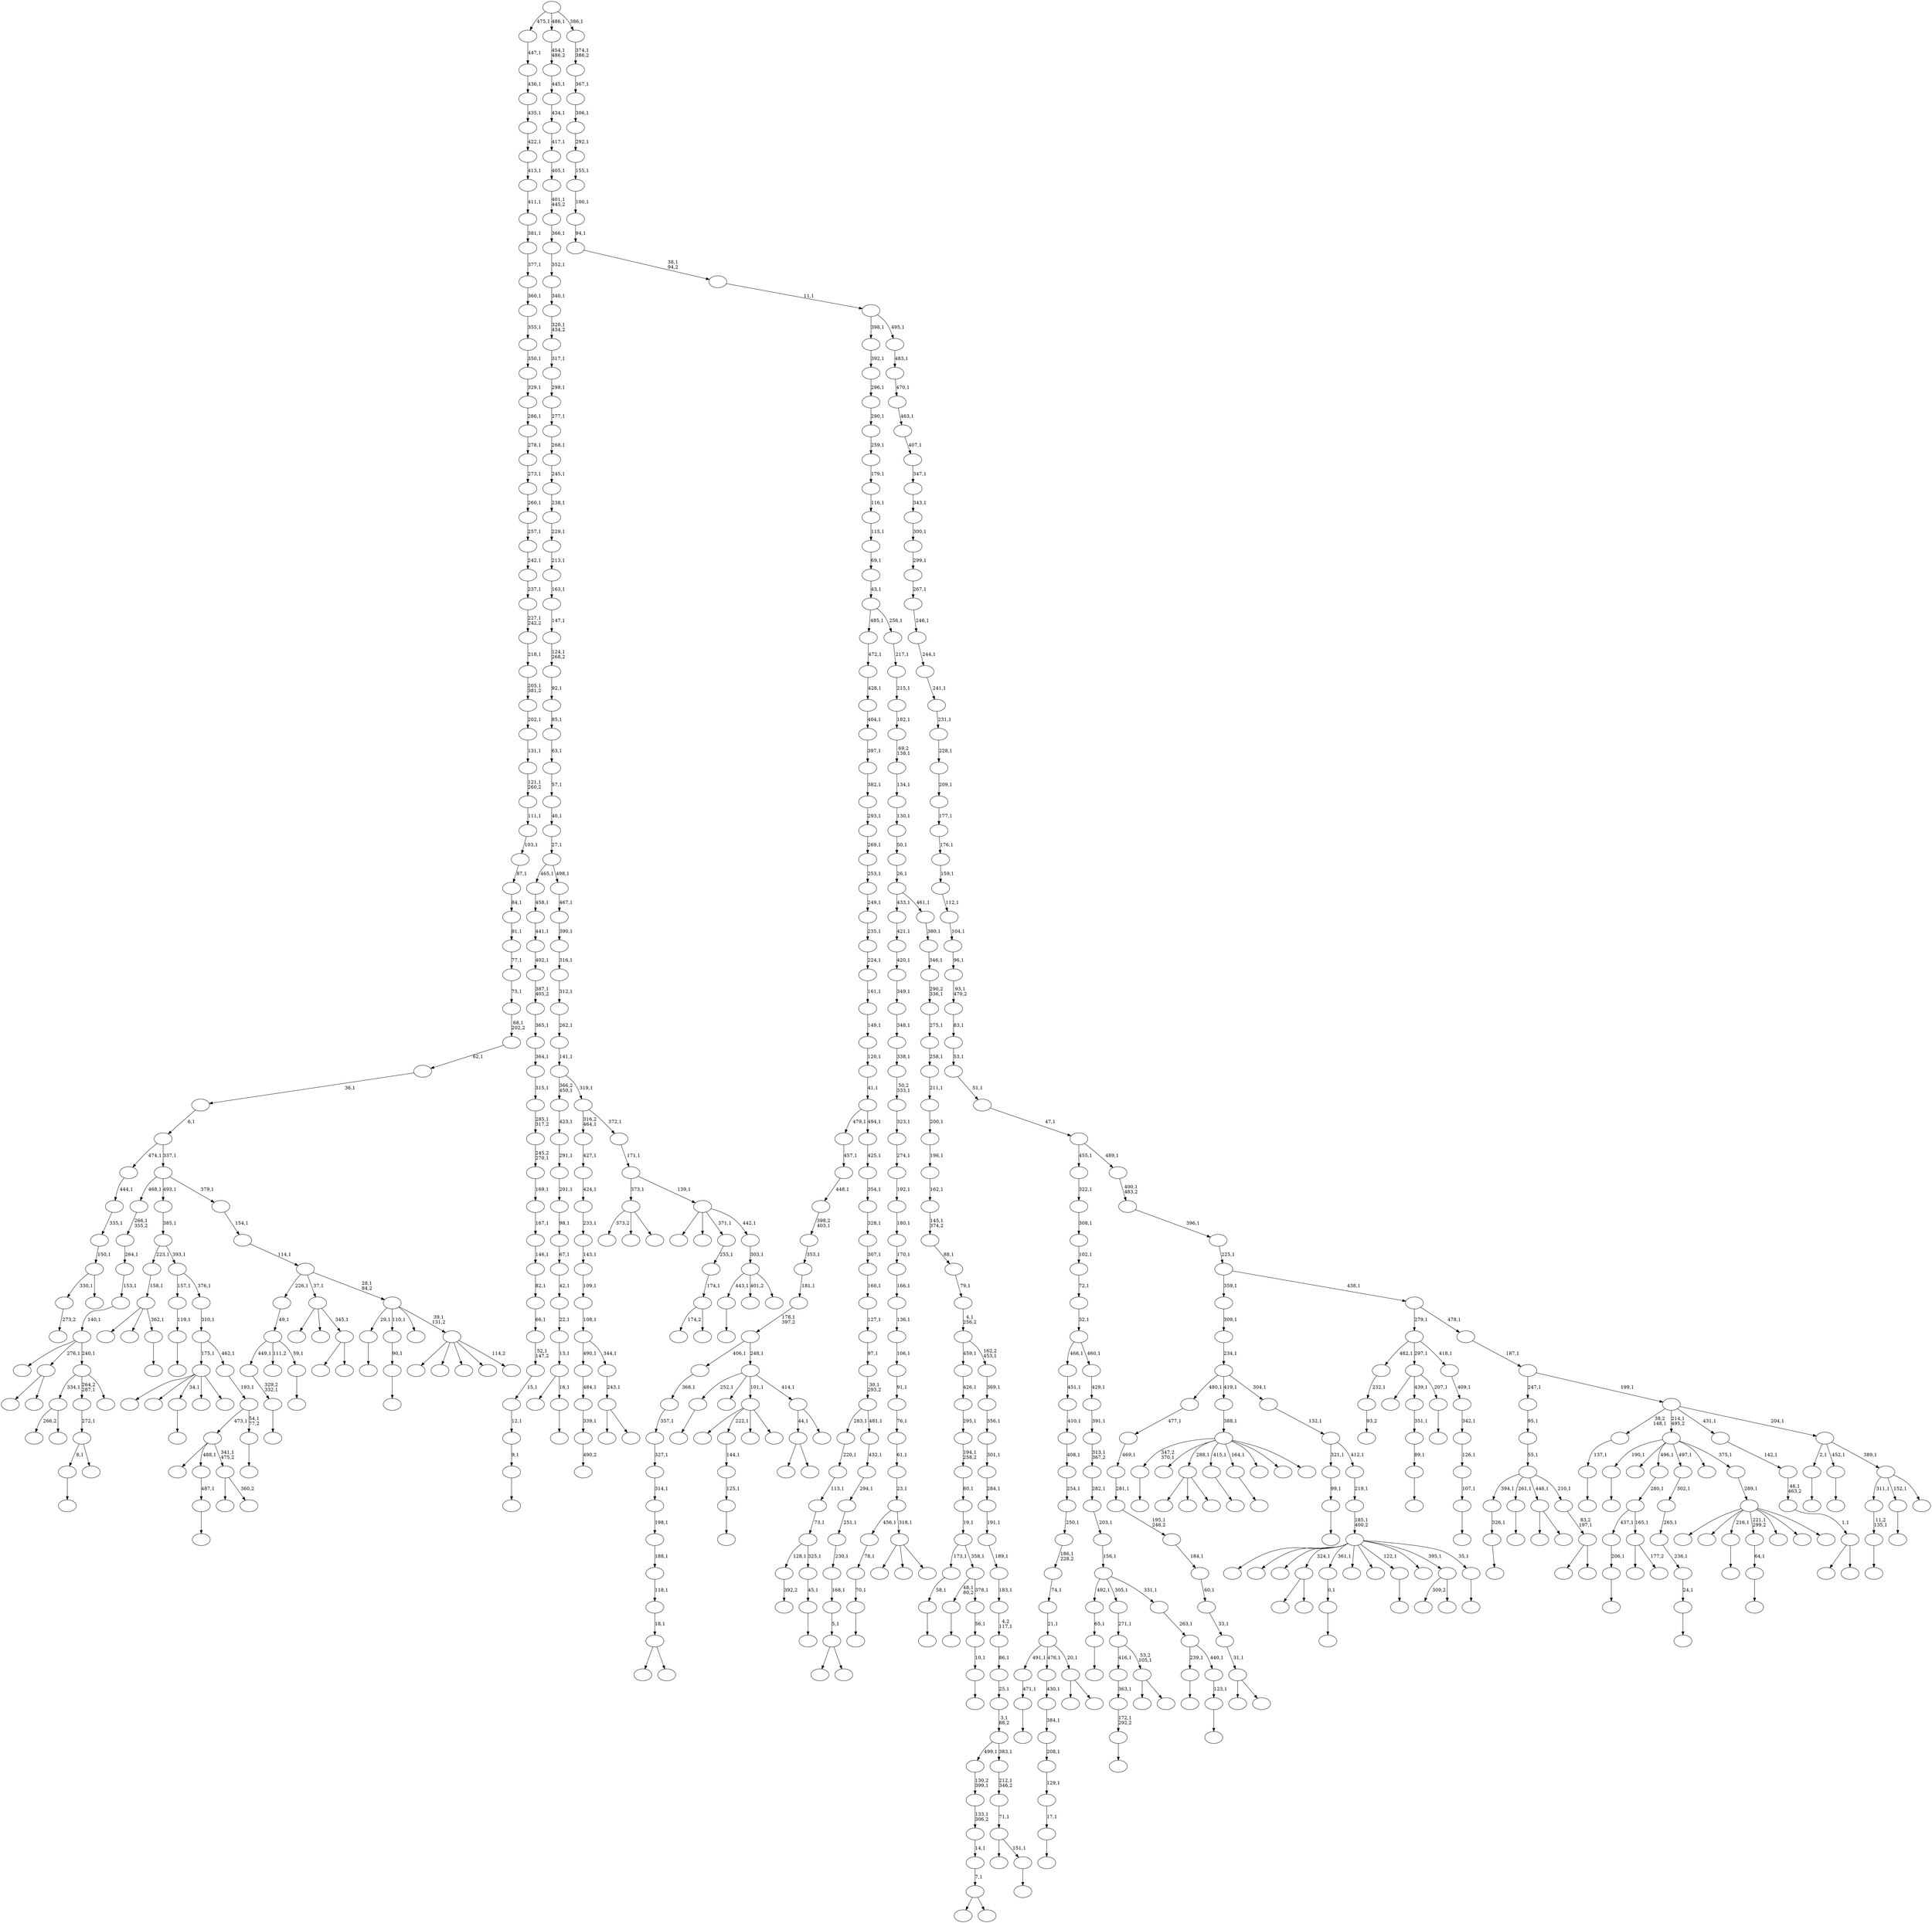 digraph T {
	650 [label=""]
	649 [label=""]
	648 [label=""]
	647 [label=""]
	646 [label=""]
	645 [label=""]
	644 [label=""]
	643 [label=""]
	642 [label=""]
	641 [label=""]
	640 [label=""]
	639 [label=""]
	638 [label=""]
	637 [label=""]
	636 [label=""]
	635 [label=""]
	634 [label=""]
	633 [label=""]
	632 [label=""]
	631 [label=""]
	630 [label=""]
	629 [label=""]
	628 [label=""]
	627 [label=""]
	626 [label=""]
	625 [label=""]
	624 [label=""]
	623 [label=""]
	622 [label=""]
	621 [label=""]
	620 [label=""]
	619 [label=""]
	618 [label=""]
	617 [label=""]
	616 [label=""]
	615 [label=""]
	614 [label=""]
	613 [label=""]
	612 [label=""]
	611 [label=""]
	610 [label=""]
	609 [label=""]
	608 [label=""]
	607 [label=""]
	606 [label=""]
	605 [label=""]
	604 [label=""]
	603 [label=""]
	602 [label=""]
	601 [label=""]
	600 [label=""]
	599 [label=""]
	598 [label=""]
	597 [label=""]
	596 [label=""]
	595 [label=""]
	594 [label=""]
	593 [label=""]
	592 [label=""]
	591 [label=""]
	590 [label=""]
	589 [label=""]
	588 [label=""]
	587 [label=""]
	586 [label=""]
	585 [label=""]
	584 [label=""]
	583 [label=""]
	582 [label=""]
	581 [label=""]
	580 [label=""]
	579 [label=""]
	578 [label=""]
	577 [label=""]
	576 [label=""]
	575 [label=""]
	574 [label=""]
	573 [label=""]
	572 [label=""]
	571 [label=""]
	570 [label=""]
	569 [label=""]
	568 [label=""]
	567 [label=""]
	566 [label=""]
	565 [label=""]
	564 [label=""]
	563 [label=""]
	562 [label=""]
	561 [label=""]
	560 [label=""]
	559 [label=""]
	558 [label=""]
	557 [label=""]
	556 [label=""]
	555 [label=""]
	554 [label=""]
	553 [label=""]
	552 [label=""]
	551 [label=""]
	550 [label=""]
	549 [label=""]
	548 [label=""]
	547 [label=""]
	546 [label=""]
	545 [label=""]
	544 [label=""]
	543 [label=""]
	542 [label=""]
	541 [label=""]
	540 [label=""]
	539 [label=""]
	538 [label=""]
	537 [label=""]
	536 [label=""]
	535 [label=""]
	534 [label=""]
	533 [label=""]
	532 [label=""]
	531 [label=""]
	530 [label=""]
	529 [label=""]
	528 [label=""]
	527 [label=""]
	526 [label=""]
	525 [label=""]
	524 [label=""]
	523 [label=""]
	522 [label=""]
	521 [label=""]
	520 [label=""]
	519 [label=""]
	518 [label=""]
	517 [label=""]
	516 [label=""]
	515 [label=""]
	514 [label=""]
	513 [label=""]
	512 [label=""]
	511 [label=""]
	510 [label=""]
	509 [label=""]
	508 [label=""]
	507 [label=""]
	506 [label=""]
	505 [label=""]
	504 [label=""]
	503 [label=""]
	502 [label=""]
	501 [label=""]
	500 [label=""]
	499 [label=""]
	498 [label=""]
	497 [label=""]
	496 [label=""]
	495 [label=""]
	494 [label=""]
	493 [label=""]
	492 [label=""]
	491 [label=""]
	490 [label=""]
	489 [label=""]
	488 [label=""]
	487 [label=""]
	486 [label=""]
	485 [label=""]
	484 [label=""]
	483 [label=""]
	482 [label=""]
	481 [label=""]
	480 [label=""]
	479 [label=""]
	478 [label=""]
	477 [label=""]
	476 [label=""]
	475 [label=""]
	474 [label=""]
	473 [label=""]
	472 [label=""]
	471 [label=""]
	470 [label=""]
	469 [label=""]
	468 [label=""]
	467 [label=""]
	466 [label=""]
	465 [label=""]
	464 [label=""]
	463 [label=""]
	462 [label=""]
	461 [label=""]
	460 [label=""]
	459 [label=""]
	458 [label=""]
	457 [label=""]
	456 [label=""]
	455 [label=""]
	454 [label=""]
	453 [label=""]
	452 [label=""]
	451 [label=""]
	450 [label=""]
	449 [label=""]
	448 [label=""]
	447 [label=""]
	446 [label=""]
	445 [label=""]
	444 [label=""]
	443 [label=""]
	442 [label=""]
	441 [label=""]
	440 [label=""]
	439 [label=""]
	438 [label=""]
	437 [label=""]
	436 [label=""]
	435 [label=""]
	434 [label=""]
	433 [label=""]
	432 [label=""]
	431 [label=""]
	430 [label=""]
	429 [label=""]
	428 [label=""]
	427 [label=""]
	426 [label=""]
	425 [label=""]
	424 [label=""]
	423 [label=""]
	422 [label=""]
	421 [label=""]
	420 [label=""]
	419 [label=""]
	418 [label=""]
	417 [label=""]
	416 [label=""]
	415 [label=""]
	414 [label=""]
	413 [label=""]
	412 [label=""]
	411 [label=""]
	410 [label=""]
	409 [label=""]
	408 [label=""]
	407 [label=""]
	406 [label=""]
	405 [label=""]
	404 [label=""]
	403 [label=""]
	402 [label=""]
	401 [label=""]
	400 [label=""]
	399 [label=""]
	398 [label=""]
	397 [label=""]
	396 [label=""]
	395 [label=""]
	394 [label=""]
	393 [label=""]
	392 [label=""]
	391 [label=""]
	390 [label=""]
	389 [label=""]
	388 [label=""]
	387 [label=""]
	386 [label=""]
	385 [label=""]
	384 [label=""]
	383 [label=""]
	382 [label=""]
	381 [label=""]
	380 [label=""]
	379 [label=""]
	378 [label=""]
	377 [label=""]
	376 [label=""]
	375 [label=""]
	374 [label=""]
	373 [label=""]
	372 [label=""]
	371 [label=""]
	370 [label=""]
	369 [label=""]
	368 [label=""]
	367 [label=""]
	366 [label=""]
	365 [label=""]
	364 [label=""]
	363 [label=""]
	362 [label=""]
	361 [label=""]
	360 [label=""]
	359 [label=""]
	358 [label=""]
	357 [label=""]
	356 [label=""]
	355 [label=""]
	354 [label=""]
	353 [label=""]
	352 [label=""]
	351 [label=""]
	350 [label=""]
	349 [label=""]
	348 [label=""]
	347 [label=""]
	346 [label=""]
	345 [label=""]
	344 [label=""]
	343 [label=""]
	342 [label=""]
	341 [label=""]
	340 [label=""]
	339 [label=""]
	338 [label=""]
	337 [label=""]
	336 [label=""]
	335 [label=""]
	334 [label=""]
	333 [label=""]
	332 [label=""]
	331 [label=""]
	330 [label=""]
	329 [label=""]
	328 [label=""]
	327 [label=""]
	326 [label=""]
	325 [label=""]
	324 [label=""]
	323 [label=""]
	322 [label=""]
	321 [label=""]
	320 [label=""]
	319 [label=""]
	318 [label=""]
	317 [label=""]
	316 [label=""]
	315 [label=""]
	314 [label=""]
	313 [label=""]
	312 [label=""]
	311 [label=""]
	310 [label=""]
	309 [label=""]
	308 [label=""]
	307 [label=""]
	306 [label=""]
	305 [label=""]
	304 [label=""]
	303 [label=""]
	302 [label=""]
	301 [label=""]
	300 [label=""]
	299 [label=""]
	298 [label=""]
	297 [label=""]
	296 [label=""]
	295 [label=""]
	294 [label=""]
	293 [label=""]
	292 [label=""]
	291 [label=""]
	290 [label=""]
	289 [label=""]
	288 [label=""]
	287 [label=""]
	286 [label=""]
	285 [label=""]
	284 [label=""]
	283 [label=""]
	282 [label=""]
	281 [label=""]
	280 [label=""]
	279 [label=""]
	278 [label=""]
	277 [label=""]
	276 [label=""]
	275 [label=""]
	274 [label=""]
	273 [label=""]
	272 [label=""]
	271 [label=""]
	270 [label=""]
	269 [label=""]
	268 [label=""]
	267 [label=""]
	266 [label=""]
	265 [label=""]
	264 [label=""]
	263 [label=""]
	262 [label=""]
	261 [label=""]
	260 [label=""]
	259 [label=""]
	258 [label=""]
	257 [label=""]
	256 [label=""]
	255 [label=""]
	254 [label=""]
	253 [label=""]
	252 [label=""]
	251 [label=""]
	250 [label=""]
	249 [label=""]
	248 [label=""]
	247 [label=""]
	246 [label=""]
	245 [label=""]
	244 [label=""]
	243 [label=""]
	242 [label=""]
	241 [label=""]
	240 [label=""]
	239 [label=""]
	238 [label=""]
	237 [label=""]
	236 [label=""]
	235 [label=""]
	234 [label=""]
	233 [label=""]
	232 [label=""]
	231 [label=""]
	230 [label=""]
	229 [label=""]
	228 [label=""]
	227 [label=""]
	226 [label=""]
	225 [label=""]
	224 [label=""]
	223 [label=""]
	222 [label=""]
	221 [label=""]
	220 [label=""]
	219 [label=""]
	218 [label=""]
	217 [label=""]
	216 [label=""]
	215 [label=""]
	214 [label=""]
	213 [label=""]
	212 [label=""]
	211 [label=""]
	210 [label=""]
	209 [label=""]
	208 [label=""]
	207 [label=""]
	206 [label=""]
	205 [label=""]
	204 [label=""]
	203 [label=""]
	202 [label=""]
	201 [label=""]
	200 [label=""]
	199 [label=""]
	198 [label=""]
	197 [label=""]
	196 [label=""]
	195 [label=""]
	194 [label=""]
	193 [label=""]
	192 [label=""]
	191 [label=""]
	190 [label=""]
	189 [label=""]
	188 [label=""]
	187 [label=""]
	186 [label=""]
	185 [label=""]
	184 [label=""]
	183 [label=""]
	182 [label=""]
	181 [label=""]
	180 [label=""]
	179 [label=""]
	178 [label=""]
	177 [label=""]
	176 [label=""]
	175 [label=""]
	174 [label=""]
	173 [label=""]
	172 [label=""]
	171 [label=""]
	170 [label=""]
	169 [label=""]
	168 [label=""]
	167 [label=""]
	166 [label=""]
	165 [label=""]
	164 [label=""]
	163 [label=""]
	162 [label=""]
	161 [label=""]
	160 [label=""]
	159 [label=""]
	158 [label=""]
	157 [label=""]
	156 [label=""]
	155 [label=""]
	154 [label=""]
	153 [label=""]
	152 [label=""]
	151 [label=""]
	150 [label=""]
	149 [label=""]
	148 [label=""]
	147 [label=""]
	146 [label=""]
	145 [label=""]
	144 [label=""]
	143 [label=""]
	142 [label=""]
	141 [label=""]
	140 [label=""]
	139 [label=""]
	138 [label=""]
	137 [label=""]
	136 [label=""]
	135 [label=""]
	134 [label=""]
	133 [label=""]
	132 [label=""]
	131 [label=""]
	130 [label=""]
	129 [label=""]
	128 [label=""]
	127 [label=""]
	126 [label=""]
	125 [label=""]
	124 [label=""]
	123 [label=""]
	122 [label=""]
	121 [label=""]
	120 [label=""]
	119 [label=""]
	118 [label=""]
	117 [label=""]
	116 [label=""]
	115 [label=""]
	114 [label=""]
	113 [label=""]
	112 [label=""]
	111 [label=""]
	110 [label=""]
	109 [label=""]
	108 [label=""]
	107 [label=""]
	106 [label=""]
	105 [label=""]
	104 [label=""]
	103 [label=""]
	102 [label=""]
	101 [label=""]
	100 [label=""]
	99 [label=""]
	98 [label=""]
	97 [label=""]
	96 [label=""]
	95 [label=""]
	94 [label=""]
	93 [label=""]
	92 [label=""]
	91 [label=""]
	90 [label=""]
	89 [label=""]
	88 [label=""]
	87 [label=""]
	86 [label=""]
	85 [label=""]
	84 [label=""]
	83 [label=""]
	82 [label=""]
	81 [label=""]
	80 [label=""]
	79 [label=""]
	78 [label=""]
	77 [label=""]
	76 [label=""]
	75 [label=""]
	74 [label=""]
	73 [label=""]
	72 [label=""]
	71 [label=""]
	70 [label=""]
	69 [label=""]
	68 [label=""]
	67 [label=""]
	66 [label=""]
	65 [label=""]
	64 [label=""]
	63 [label=""]
	62 [label=""]
	61 [label=""]
	60 [label=""]
	59 [label=""]
	58 [label=""]
	57 [label=""]
	56 [label=""]
	55 [label=""]
	54 [label=""]
	53 [label=""]
	52 [label=""]
	51 [label=""]
	50 [label=""]
	49 [label=""]
	48 [label=""]
	47 [label=""]
	46 [label=""]
	45 [label=""]
	44 [label=""]
	43 [label=""]
	42 [label=""]
	41 [label=""]
	40 [label=""]
	39 [label=""]
	38 [label=""]
	37 [label=""]
	36 [label=""]
	35 [label=""]
	34 [label=""]
	33 [label=""]
	32 [label=""]
	31 [label=""]
	30 [label=""]
	29 [label=""]
	28 [label=""]
	27 [label=""]
	26 [label=""]
	25 [label=""]
	24 [label=""]
	23 [label=""]
	22 [label=""]
	21 [label=""]
	20 [label=""]
	19 [label=""]
	18 [label=""]
	17 [label=""]
	16 [label=""]
	15 [label=""]
	14 [label=""]
	13 [label=""]
	12 [label=""]
	11 [label=""]
	10 [label=""]
	9 [label=""]
	8 [label=""]
	7 [label=""]
	6 [label=""]
	5 [label=""]
	4 [label=""]
	3 [label=""]
	2 [label=""]
	1 [label=""]
	0 [label=""]
	649 -> 650 [label=""]
	643 -> 644 [label=""]
	640 -> 641 [label=""]
	639 -> 640 [label="11,2\n135,1"]
	632 -> 633 [label=""]
	630 -> 636 [label="266,2"]
	630 -> 631 [label=""]
	628 -> 629 [label=""]
	627 -> 628 [label="99,1"]
	625 -> 626 [label=""]
	624 -> 625 [label="125,1"]
	623 -> 624 [label="144,1"]
	617 -> 618 [label=""]
	615 -> 616 [label=""]
	613 -> 614 [label=""]
	611 -> 612 [label=""]
	610 -> 611 [label="64,1"]
	605 -> 606 [label=""]
	601 -> 602 [label=""]
	596 -> 597 [label=""]
	595 -> 596 [label="172,1\n292,2"]
	594 -> 595 [label="363,1"]
	591 -> 592 [label=""]
	590 -> 591 [label="326,1"]
	588 -> 589 [label=""]
	587 -> 588 [label="58,1"]
	584 -> 585 [label=""]
	583 -> 584 [label="70,1"]
	582 -> 583 [label="78,1"]
	580 -> 581 [label=""]
	579 -> 580 [label="137,1"]
	576 -> 637 [label=""]
	576 -> 577 [label=""]
	574 -> 575 [label=""]
	573 -> 574 [label="65,1"]
	571 -> 572 [label=""]
	570 -> 571 [label="0,1"]
	564 -> 565 [label="392,2"]
	561 -> 562 [label=""]
	560 -> 561 [label="471,1"]
	556 -> 557 [label=""]
	551 -> 646 [label=""]
	551 -> 552 [label=""]
	549 -> 550 [label=""]
	548 -> 549 [label="119,1"]
	545 -> 546 [label=""]
	544 -> 545 [label="45,1"]
	543 -> 564 [label="128,1"]
	543 -> 544 [label="325,1"]
	542 -> 543 [label="73,1"]
	541 -> 542 [label="113,1"]
	540 -> 541 [label="220,1"]
	537 -> 568 [label=""]
	537 -> 558 [label=""]
	537 -> 538 [label=""]
	535 -> 536 [label=""]
	534 -> 535 [label="206,1"]
	531 -> 532 [label=""]
	530 -> 531 [label="17,1"]
	529 -> 530 [label="129,1"]
	528 -> 529 [label="208,1"]
	527 -> 528 [label="384,1"]
	526 -> 527 [label="430,1"]
	523 -> 524 [label="273,2"]
	518 -> 519 [label=""]
	516 -> 517 [label=""]
	514 -> 515 [label="93,2"]
	513 -> 514 [label="232,1"]
	511 -> 603 [label=""]
	511 -> 512 [label=""]
	509 -> 607 [label=""]
	509 -> 510 [label=""]
	508 -> 509 [label="18,1"]
	507 -> 508 [label="118,1"]
	506 -> 507 [label="188,1"]
	505 -> 506 [label="198,1"]
	504 -> 505 [label="314,1"]
	503 -> 504 [label="327,1"]
	502 -> 503 [label="357,1"]
	501 -> 502 [label="368,1"]
	497 -> 498 [label=""]
	496 -> 497 [label="329,2\n332,1"]
	494 -> 621 [label=""]
	494 -> 495 [label="177,2"]
	493 -> 534 [label="437,1"]
	493 -> 494 [label="165,1"]
	492 -> 493 [label="280,1"]
	487 -> 488 [label=""]
	485 -> 486 [label=""]
	484 -> 485 [label="90,1"]
	481 -> 482 [label=""]
	480 -> 481 [label="24,1"]
	479 -> 480 [label="236,1"]
	478 -> 479 [label="265,1"]
	477 -> 478 [label="302,1"]
	475 -> 476 [label=""]
	473 -> 474 [label=""]
	472 -> 635 [label=""]
	472 -> 539 [label=""]
	472 -> 473 [label="362,1"]
	471 -> 472 [label="158,1"]
	469 -> 470 [label=""]
	467 -> 523 [label="330,1"]
	467 -> 468 [label=""]
	466 -> 467 [label="150,1"]
	465 -> 466 [label="335,1"]
	464 -> 465 [label="444,1"]
	457 -> 458 [label=""]
	456 -> 457 [label="487,1"]
	454 -> 563 [label=""]
	454 -> 455 [label=""]
	453 -> 594 [label="416,1"]
	453 -> 454 [label="53,2\n105,1"]
	452 -> 453 [label="271,1"]
	450 -> 451 [label=""]
	448 -> 449 [label=""]
	444 -> 445 [label=""]
	442 -> 522 [label=""]
	442 -> 443 [label=""]
	441 -> 442 [label="7,1"]
	440 -> 441 [label="14,1"]
	439 -> 440 [label="133,1\n306,2"]
	438 -> 439 [label="130,2\n399,1"]
	434 -> 619 [label=""]
	434 -> 435 [label=""]
	433 -> 560 [label="491,1"]
	433 -> 526 [label="476,1"]
	433 -> 434 [label="20,1"]
	432 -> 433 [label="21,1"]
	431 -> 432 [label="74,1"]
	430 -> 431 [label="186,1\n228,2"]
	429 -> 430 [label="250,1"]
	428 -> 429 [label="254,1"]
	427 -> 428 [label="408,1"]
	426 -> 427 [label="410,1"]
	425 -> 426 [label="451,1"]
	423 -> 604 [label=""]
	423 -> 424 [label=""]
	420 -> 421 [label=""]
	419 -> 420 [label="89,1"]
	418 -> 419 [label="351,1"]
	416 -> 417 [label=""]
	415 -> 416 [label="10,1"]
	414 -> 415 [label="56,1"]
	413 -> 516 [label="48,1\n80,2"]
	413 -> 414 [label="378,1"]
	412 -> 587 [label="173,1"]
	412 -> 413 [label="358,1"]
	411 -> 412 [label="19,1"]
	410 -> 411 [label="80,1"]
	409 -> 410 [label="194,1\n258,2"]
	408 -> 409 [label="295,1"]
	407 -> 408 [label="426,1"]
	405 -> 645 [label=""]
	405 -> 623 [label="222,1"]
	405 -> 599 [label=""]
	405 -> 406 [label=""]
	402 -> 647 [label=""]
	402 -> 642 [label=""]
	402 -> 615 [label="216,1"]
	402 -> 610 [label="221,1\n299,2"]
	402 -> 567 [label=""]
	402 -> 499 [label=""]
	402 -> 403 [label=""]
	401 -> 402 [label="289,1"]
	400 -> 601 [label="190,1"]
	400 -> 520 [label=""]
	400 -> 492 [label="496,1"]
	400 -> 477 [label="497,1"]
	400 -> 437 [label=""]
	400 -> 401 [label="375,1"]
	398 -> 553 [label=""]
	398 -> 399 [label=""]
	397 -> 398 [label="1,1"]
	396 -> 397 [label="46,1\n463,2"]
	395 -> 396 [label="142,1"]
	393 -> 521 [label=""]
	393 -> 394 [label="360,2"]
	392 -> 578 [label=""]
	392 -> 456 [label="488,1"]
	392 -> 393 [label="341,1\n475,2"]
	390 -> 391 [label=""]
	389 -> 547 [label=""]
	389 -> 418 [label="439,1"]
	389 -> 390 [label="207,1"]
	387 -> 388 [label=""]
	386 -> 387 [label="107,1"]
	385 -> 386 [label="126,1"]
	384 -> 385 [label="342,1"]
	383 -> 384 [label="409,1"]
	382 -> 513 [label="482,1"]
	382 -> 389 [label="297,1"]
	382 -> 383 [label="418,1"]
	380 -> 533 [label=""]
	380 -> 381 [label=""]
	379 -> 380 [label="31,1"]
	378 -> 379 [label="33,1"]
	377 -> 378 [label="60,1"]
	376 -> 377 [label="184,1"]
	375 -> 376 [label="195,1\n246,2"]
	374 -> 375 [label="281,1"]
	373 -> 374 [label="469,1"]
	372 -> 373 [label="477,1"]
	369 -> 569 [label="309,2"]
	369 -> 370 [label=""]
	367 -> 368 [label=""]
	366 -> 496 [label="449,1"]
	366 -> 460 [label="111,2"]
	366 -> 367 [label="59,1"]
	365 -> 366 [label="49,1"]
	363 -> 364 [label=""]
	362 -> 483 [label=""]
	362 -> 363 [label="16,1"]
	361 -> 362 [label="13,1"]
	360 -> 361 [label="22,1"]
	359 -> 360 [label="42,1"]
	358 -> 359 [label="67,1"]
	357 -> 358 [label="98,1"]
	356 -> 357 [label="201,1"]
	355 -> 356 [label="291,1"]
	354 -> 355 [label="423,1"]
	351 -> 352 [label=""]
	350 -> 351 [label="123,1"]
	349 -> 556 [label="239,1"]
	349 -> 350 [label="440,1"]
	348 -> 349 [label="263,1"]
	347 -> 573 [label="492,1"]
	347 -> 452 [label="305,1"]
	347 -> 348 [label="331,1"]
	346 -> 347 [label="156,1"]
	345 -> 346 [label="203,1"]
	344 -> 345 [label="282,1"]
	343 -> 344 [label="313,1\n367,2"]
	342 -> 343 [label="391,1"]
	341 -> 342 [label="429,1"]
	340 -> 425 [label="466,1"]
	340 -> 341 [label="460,1"]
	339 -> 340 [label="32,1"]
	338 -> 339 [label="72,1"]
	337 -> 338 [label="102,1"]
	336 -> 337 [label="308,1"]
	335 -> 336 [label="322,1"]
	333 -> 613 [label="347,2\n370,1"]
	333 -> 586 [label=""]
	333 -> 537 [label="288,1"]
	333 -> 487 [label="415,1"]
	333 -> 450 [label="164,1"]
	333 -> 447 [label=""]
	333 -> 371 [label=""]
	333 -> 334 [label=""]
	332 -> 333 [label="388,1"]
	330 -> 551 [label="44,1"]
	330 -> 331 [label=""]
	329 -> 617 [label="252,1"]
	329 -> 490 [label=""]
	329 -> 405 [label="101,1"]
	329 -> 330 [label="414,1"]
	328 -> 501 [label="406,1"]
	328 -> 329 [label="248,1"]
	327 -> 328 [label="178,1\n397,2"]
	326 -> 327 [label="181,1"]
	325 -> 326 [label="353,1"]
	324 -> 325 [label="398,2\n403,1"]
	323 -> 324 [label="448,1"]
	322 -> 323 [label="457,1"]
	320 -> 491 [label=""]
	320 -> 321 [label=""]
	319 -> 609 [label=""]
	319 -> 598 [label=""]
	319 -> 320 [label="345,1"]
	316 -> 638 [label=""]
	316 -> 559 [label=""]
	316 -> 475 [label="34,1"]
	316 -> 463 [label=""]
	316 -> 317 [label=""]
	314 -> 634 [label=""]
	314 -> 462 [label=""]
	314 -> 315 [label=""]
	313 -> 582 [label="456,1"]
	313 -> 314 [label="318,1"]
	312 -> 313 [label="23,1"]
	311 -> 312 [label="61,1"]
	310 -> 311 [label="76,1"]
	309 -> 310 [label="91,1"]
	308 -> 309 [label="106,1"]
	307 -> 308 [label="136,1"]
	306 -> 307 [label="166,1"]
	305 -> 306 [label="170,1"]
	304 -> 305 [label="180,1"]
	303 -> 304 [label="192,1"]
	302 -> 303 [label="274,1"]
	301 -> 302 [label="323,1"]
	300 -> 301 [label="50,2\n333,1"]
	299 -> 300 [label="338,1"]
	298 -> 299 [label="348,1"]
	297 -> 298 [label="349,1"]
	296 -> 297 [label="420,1"]
	295 -> 296 [label="421,1"]
	293 -> 593 [label=""]
	293 -> 294 [label=""]
	292 -> 293 [label="5,1"]
	291 -> 292 [label="168,1"]
	290 -> 291 [label="230,1"]
	289 -> 290 [label="251,1"]
	288 -> 289 [label="294,1"]
	287 -> 288 [label="432,1"]
	286 -> 540 [label="283,1"]
	286 -> 287 [label="481,1"]
	285 -> 286 [label="30,1\n293,2"]
	284 -> 285 [label="97,1"]
	283 -> 284 [label="127,1"]
	282 -> 283 [label="160,1"]
	281 -> 282 [label="307,1"]
	280 -> 281 [label="328,1"]
	279 -> 280 [label="354,1"]
	278 -> 279 [label="425,1"]
	277 -> 322 [label="479,1"]
	277 -> 278 [label="494,1"]
	276 -> 277 [label="41,1"]
	275 -> 276 [label="120,1"]
	274 -> 275 [label="149,1"]
	273 -> 274 [label="161,1"]
	272 -> 273 [label="224,1"]
	271 -> 272 [label="235,1"]
	270 -> 271 [label="249,1"]
	269 -> 270 [label="253,1"]
	268 -> 269 [label="269,1"]
	267 -> 268 [label="293,1"]
	266 -> 267 [label="382,1"]
	265 -> 266 [label="397,1"]
	264 -> 265 [label="404,1"]
	263 -> 264 [label="428,1"]
	262 -> 263 [label="472,1"]
	260 -> 261 [label="490,2"]
	259 -> 260 [label="339,1"]
	258 -> 259 [label="484,1"]
	256 -> 518 [label="8,1"]
	256 -> 257 [label=""]
	255 -> 256 [label="272,1"]
	253 -> 436 [label=""]
	253 -> 254 [label=""]
	252 -> 253 [label="243,1"]
	251 -> 258 [label="490,1"]
	251 -> 252 [label="344,1"]
	250 -> 251 [label="108,1"]
	249 -> 250 [label="109,1"]
	248 -> 249 [label="143,1"]
	247 -> 248 [label="233,1"]
	246 -> 247 [label="424,1"]
	245 -> 246 [label="427,1"]
	243 -> 525 [label="174,2"]
	243 -> 244 [label=""]
	242 -> 243 [label="174,1"]
	241 -> 242 [label="255,1"]
	239 -> 554 [label=""]
	239 -> 240 [label=""]
	238 -> 239 [label="83,2\n197,1"]
	237 -> 590 [label="394,1"]
	237 -> 469 [label="261,1"]
	237 -> 423 [label="446,1"]
	237 -> 238 [label="210,1"]
	236 -> 237 [label="55,1"]
	235 -> 236 [label="95,1"]
	233 -> 234 [label=""]
	232 -> 233 [label="9,1"]
	231 -> 232 [label="12,1"]
	230 -> 231 [label="15,1"]
	229 -> 230 [label="52,1\n147,2"]
	228 -> 229 [label="66,1"]
	227 -> 228 [label="82,1"]
	226 -> 227 [label="146,1"]
	225 -> 226 [label="167,1"]
	224 -> 225 [label="169,1"]
	223 -> 224 [label="245,2\n270,1"]
	222 -> 223 [label="285,1\n317,2"]
	221 -> 222 [label="315,1"]
	220 -> 221 [label="364,1"]
	219 -> 220 [label="365,1"]
	218 -> 219 [label="387,1\n405,2"]
	217 -> 218 [label="402,1"]
	216 -> 217 [label="441,1"]
	215 -> 216 [label="458,1"]
	213 -> 622 [label="373,2"]
	213 -> 555 [label=""]
	213 -> 214 [label=""]
	211 -> 212 [label=""]
	210 -> 446 [label=""]
	210 -> 211 [label="151,1"]
	209 -> 210 [label="71,1"]
	208 -> 209 [label="212,1\n346,2"]
	207 -> 438 [label="499,1"]
	207 -> 208 [label="383,1"]
	206 -> 207 [label="3,1\n88,2"]
	205 -> 206 [label="25,1"]
	204 -> 205 [label="86,1"]
	203 -> 204 [label="4,2\n117,1"]
	202 -> 203 [label="183,1"]
	201 -> 202 [label="189,1"]
	200 -> 201 [label="191,1"]
	199 -> 200 [label="284,1"]
	198 -> 199 [label="301,1"]
	197 -> 198 [label="356,1"]
	196 -> 197 [label="369,1"]
	195 -> 407 [label="459,1"]
	195 -> 196 [label="162,2\n453,1"]
	194 -> 195 [label="4,1\n256,2"]
	193 -> 194 [label="79,1"]
	192 -> 193 [label="88,1"]
	191 -> 192 [label="145,1\n374,2"]
	190 -> 191 [label="162,1"]
	189 -> 190 [label="196,1"]
	188 -> 189 [label="200,1"]
	187 -> 188 [label="211,1"]
	186 -> 187 [label="258,1"]
	185 -> 186 [label="275,1"]
	184 -> 185 [label="290,2\n336,1"]
	183 -> 184 [label="346,1"]
	182 -> 183 [label="380,1"]
	181 -> 295 [label="433,1"]
	181 -> 182 [label="461,1"]
	180 -> 181 [label="26,1"]
	179 -> 180 [label="50,1"]
	178 -> 179 [label="130,1"]
	177 -> 178 [label="134,1"]
	176 -> 177 [label="69,2\n138,1"]
	175 -> 176 [label="182,1"]
	174 -> 175 [label="215,1"]
	173 -> 174 [label="217,1"]
	172 -> 262 [label="485,1"]
	172 -> 173 [label="256,1"]
	171 -> 172 [label="43,1"]
	170 -> 171 [label="69,1"]
	169 -> 170 [label="115,1"]
	168 -> 169 [label="116,1"]
	167 -> 168 [label="179,1"]
	166 -> 167 [label="259,1"]
	165 -> 166 [label="290,1"]
	164 -> 165 [label="296,1"]
	163 -> 164 [label="392,1"]
	161 -> 162 [label=""]
	160 -> 648 [label=""]
	160 -> 620 [label=""]
	160 -> 600 [label=""]
	160 -> 576 [label="324,1"]
	160 -> 570 [label="361,1"]
	160 -> 500 [label=""]
	160 -> 461 [label=""]
	160 -> 448 [label="122,1"]
	160 -> 404 [label=""]
	160 -> 369 [label="395,1"]
	160 -> 161 [label="35,1"]
	159 -> 160 [label="185,1\n400,2"]
	158 -> 159 [label="219,1"]
	157 -> 627 [label="321,1"]
	157 -> 158 [label="412,1"]
	156 -> 157 [label="132,1"]
	155 -> 372 [label="480,1"]
	155 -> 332 [label="419,1"]
	155 -> 156 [label="304,1"]
	154 -> 155 [label="234,1"]
	153 -> 154 [label="309,1"]
	150 -> 630 [label="334,1"]
	150 -> 255 [label="264,2\n287,1"]
	150 -> 151 [label=""]
	149 -> 566 [label=""]
	149 -> 511 [label="276,1"]
	149 -> 150 [label="240,1"]
	148 -> 149 [label="140,1"]
	147 -> 148 [label="153,1"]
	146 -> 147 [label="264,1"]
	145 -> 146 [label="266,1\n355,2"]
	143 -> 144 [label=""]
	142 -> 392 [label="473,1"]
	142 -> 143 [label="54,1\n77,2"]
	141 -> 142 [label="193,1"]
	140 -> 316 [label="175,1"]
	140 -> 141 [label="462,1"]
	139 -> 140 [label="310,1"]
	138 -> 548 [label="157,1"]
	138 -> 139 [label="376,1"]
	137 -> 471 [label="223,1"]
	137 -> 138 [label="393,1"]
	136 -> 137 [label="385,1"]
	133 -> 608 [label=""]
	133 -> 459 [label=""]
	133 -> 152 [label=""]
	133 -> 135 [label=""]
	133 -> 134 [label="114,2"]
	132 -> 643 [label="29,1"]
	132 -> 484 [label="110,1"]
	132 -> 318 [label=""]
	132 -> 133 [label="39,1\n131,2"]
	131 -> 365 [label="226,1"]
	131 -> 319 [label="37,1"]
	131 -> 132 [label="28,1\n84,2"]
	130 -> 131 [label="114,1"]
	129 -> 130 [label="154,1"]
	128 -> 145 [label="468,1"]
	128 -> 136 [label="493,1"]
	128 -> 129 [label="379,1"]
	127 -> 464 [label="474,1"]
	127 -> 128 [label="337,1"]
	126 -> 127 [label="6,1"]
	125 -> 126 [label="36,1"]
	124 -> 125 [label="62,1"]
	123 -> 124 [label="68,1\n202,2"]
	122 -> 123 [label="75,1"]
	121 -> 122 [label="77,1"]
	120 -> 121 [label="81,1"]
	119 -> 120 [label="84,1"]
	118 -> 119 [label="87,1"]
	117 -> 118 [label="103,1"]
	116 -> 117 [label="111,1"]
	115 -> 116 [label="121,1\n260,2"]
	114 -> 115 [label="131,1"]
	113 -> 114 [label="202,1"]
	112 -> 113 [label="205,1\n381,2"]
	111 -> 112 [label="218,1"]
	110 -> 111 [label="227,1\n242,2"]
	109 -> 110 [label="237,1"]
	108 -> 109 [label="242,1"]
	107 -> 108 [label="257,1"]
	106 -> 107 [label="260,1"]
	105 -> 106 [label="273,1"]
	104 -> 105 [label="278,1"]
	103 -> 104 [label="286,1"]
	102 -> 103 [label="329,1"]
	101 -> 102 [label="350,1"]
	100 -> 101 [label="355,1"]
	99 -> 100 [label="360,1"]
	98 -> 99 [label="377,1"]
	97 -> 98 [label="381,1"]
	96 -> 97 [label="411,1"]
	95 -> 96 [label="413,1"]
	94 -> 95 [label="422,1"]
	93 -> 94 [label="435,1"]
	92 -> 93 [label="436,1"]
	91 -> 92 [label="447,1"]
	89 -> 649 [label="443,1"]
	89 -> 353 [label="401,2"]
	89 -> 90 [label=""]
	88 -> 89 [label="303,1"]
	87 -> 489 [label=""]
	87 -> 422 [label=""]
	87 -> 241 [label="371,1"]
	87 -> 88 [label="442,1"]
	86 -> 213 [label="373,1"]
	86 -> 87 [label="139,1"]
	85 -> 86 [label="171,1"]
	84 -> 245 [label="316,2\n464,1"]
	84 -> 85 [label="372,1"]
	83 -> 354 [label="366,2\n450,1"]
	83 -> 84 [label="319,1"]
	82 -> 83 [label="141,1"]
	81 -> 82 [label="262,1"]
	80 -> 81 [label="312,1"]
	79 -> 80 [label="316,1"]
	78 -> 79 [label="390,1"]
	77 -> 78 [label="467,1"]
	76 -> 215 [label="465,1"]
	76 -> 77 [label="498,1"]
	75 -> 76 [label="27,1"]
	74 -> 75 [label="40,1"]
	73 -> 74 [label="57,1"]
	72 -> 73 [label="63,1"]
	71 -> 72 [label="85,1"]
	70 -> 71 [label="92,1"]
	69 -> 70 [label="124,1\n268,2"]
	68 -> 69 [label="147,1"]
	67 -> 68 [label="163,1"]
	66 -> 67 [label="213,1"]
	65 -> 66 [label="229,1"]
	64 -> 65 [label="238,1"]
	63 -> 64 [label="245,1"]
	62 -> 63 [label="268,1"]
	61 -> 62 [label="277,1"]
	60 -> 61 [label="298,1"]
	59 -> 60 [label="317,1"]
	58 -> 59 [label="320,1\n434,2"]
	57 -> 58 [label="340,1"]
	56 -> 57 [label="352,1"]
	55 -> 56 [label="366,1"]
	54 -> 55 [label="401,1\n445,2"]
	53 -> 54 [label="405,1"]
	52 -> 53 [label="417,1"]
	51 -> 52 [label="434,1"]
	50 -> 51 [label="445,1"]
	49 -> 50 [label="454,1\n486,2"]
	47 -> 639 [label="311,1"]
	47 -> 605 [label="152,1"]
	47 -> 48 [label=""]
	46 -> 632 [label="2,1"]
	46 -> 444 [label="452,1"]
	46 -> 47 [label="389,1"]
	45 -> 579 [label="38,2\n148,1"]
	45 -> 400 [label="214,1\n495,2"]
	45 -> 395 [label="431,1"]
	45 -> 46 [label="204,1"]
	44 -> 235 [label="247,1"]
	44 -> 45 [label="199,1"]
	43 -> 44 [label="187,1"]
	42 -> 382 [label="279,1"]
	42 -> 43 [label="478,1"]
	41 -> 153 [label="359,1"]
	41 -> 42 [label="438,1"]
	40 -> 41 [label="225,1"]
	39 -> 40 [label="396,1"]
	38 -> 39 [label="400,1\n483,2"]
	37 -> 335 [label="455,1"]
	37 -> 38 [label="489,1"]
	36 -> 37 [label="47,1"]
	35 -> 36 [label="51,1"]
	34 -> 35 [label="53,1"]
	33 -> 34 [label="83,1"]
	32 -> 33 [label="93,1\n470,2"]
	31 -> 32 [label="96,1"]
	30 -> 31 [label="104,1"]
	29 -> 30 [label="112,1"]
	28 -> 29 [label="159,1"]
	27 -> 28 [label="176,1"]
	26 -> 27 [label="177,1"]
	25 -> 26 [label="209,1"]
	24 -> 25 [label="228,1"]
	23 -> 24 [label="231,1"]
	22 -> 23 [label="241,1"]
	21 -> 22 [label="244,1"]
	20 -> 21 [label="246,1"]
	19 -> 20 [label="267,1"]
	18 -> 19 [label="299,1"]
	17 -> 18 [label="300,1"]
	16 -> 17 [label="343,1"]
	15 -> 16 [label="347,1"]
	14 -> 15 [label="407,1"]
	13 -> 14 [label="463,1"]
	12 -> 13 [label="470,1"]
	11 -> 12 [label="483,1"]
	10 -> 163 [label="398,1"]
	10 -> 11 [label="495,1"]
	9 -> 10 [label="11,1"]
	8 -> 9 [label="38,1\n94,2"]
	7 -> 8 [label="94,1"]
	6 -> 7 [label="100,1"]
	5 -> 6 [label="155,1"]
	4 -> 5 [label="292,1"]
	3 -> 4 [label="306,1"]
	2 -> 3 [label="367,1"]
	1 -> 2 [label="374,1\n386,2"]
	0 -> 91 [label="475,1"]
	0 -> 49 [label="486,1"]
	0 -> 1 [label="386,1"]
}
